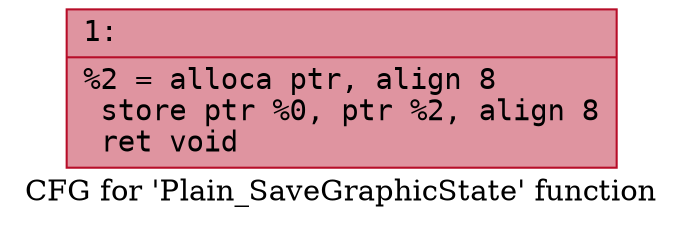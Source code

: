 digraph "CFG for 'Plain_SaveGraphicState' function" {
	label="CFG for 'Plain_SaveGraphicState' function";

	Node0x600001289b80 [shape=record,color="#b70d28ff", style=filled, fillcolor="#b70d2870" fontname="Courier",label="{1:\l|  %2 = alloca ptr, align 8\l  store ptr %0, ptr %2, align 8\l  ret void\l}"];
}
